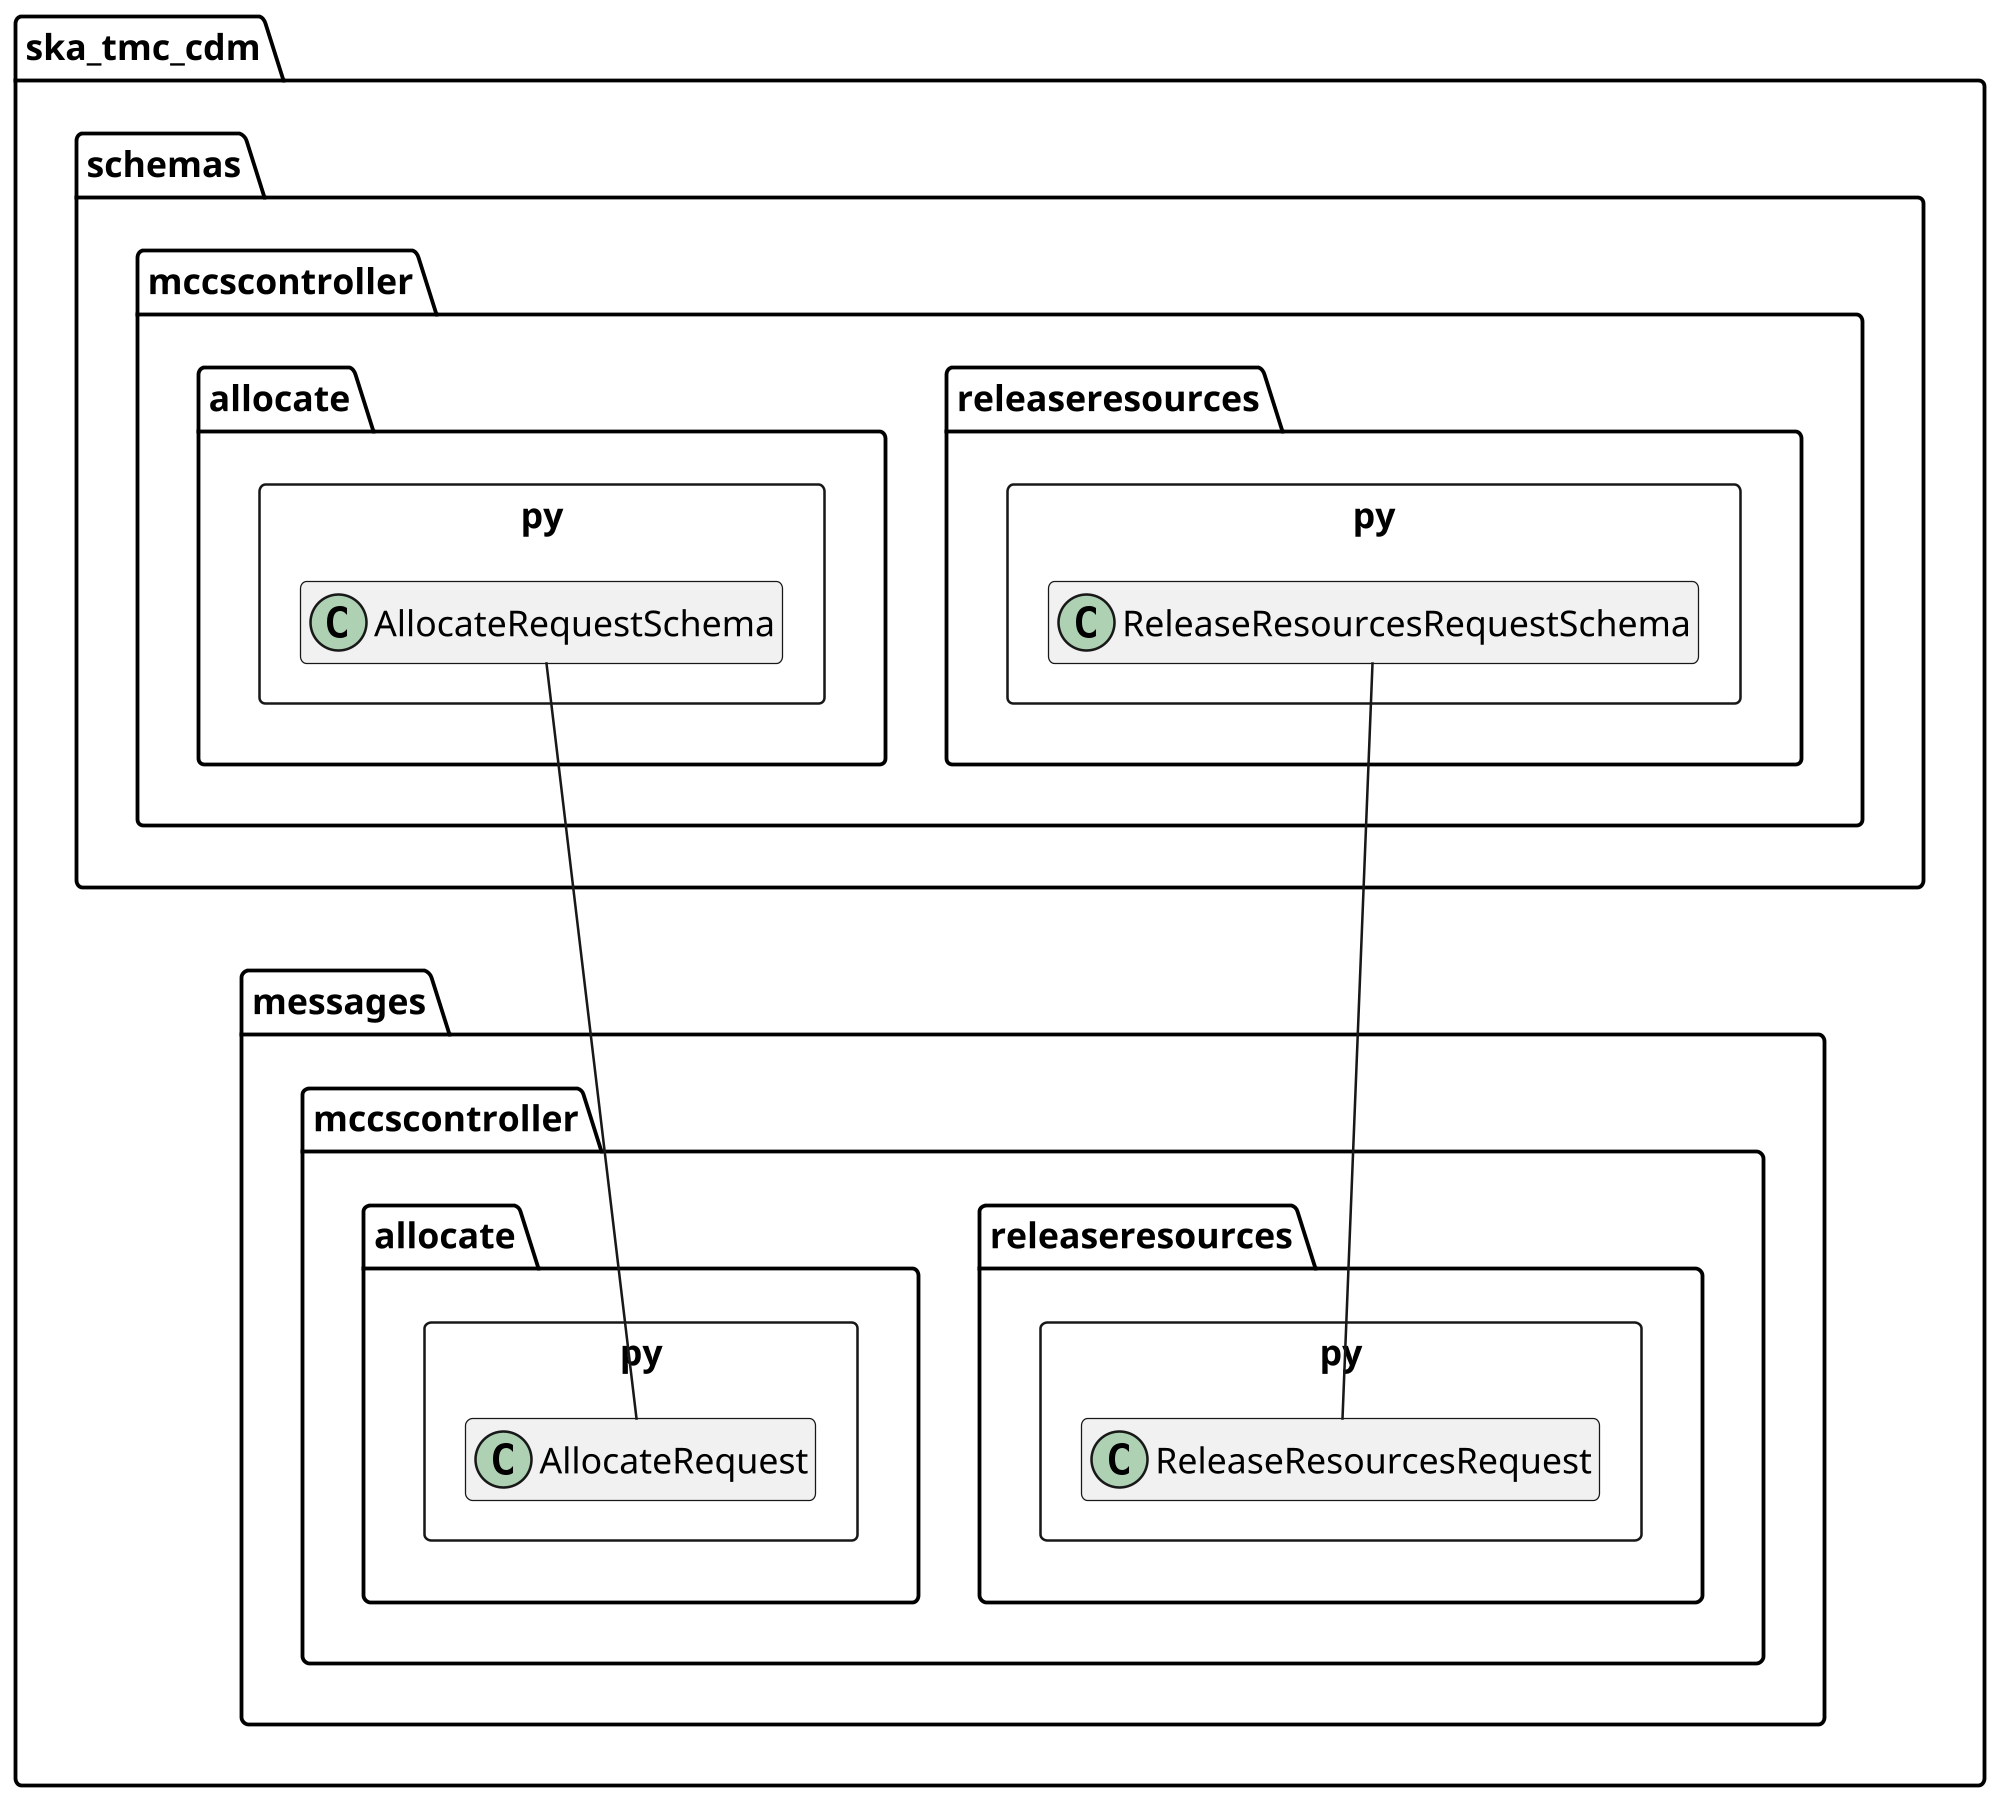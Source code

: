 @startuml
scale 2000 width
!pragma useNewPackage
hide empty members

package ska_tmc_cdm.messages.mccscontroller {
    package allocate.py <<Rectangle>> {
        class AllocateRequest
    }

    package releaseresources.py <<Rectangle>> {
        class ReleaseResourcesRequest
    }
}

package ska_tmc_cdm.schemas.mccscontroller {
	package allocate.py <<Rectangle>> {
        class AllocateRequestSchema
	}

	package releaseresources.py <<Rectangle>> {
		class ReleaseResourcesRequestSchema
	}
}

AllocateRequestSchema -- AllocateRequest
ReleaseResourcesRequestSchema --- ReleaseResourcesRequest

@enduml
